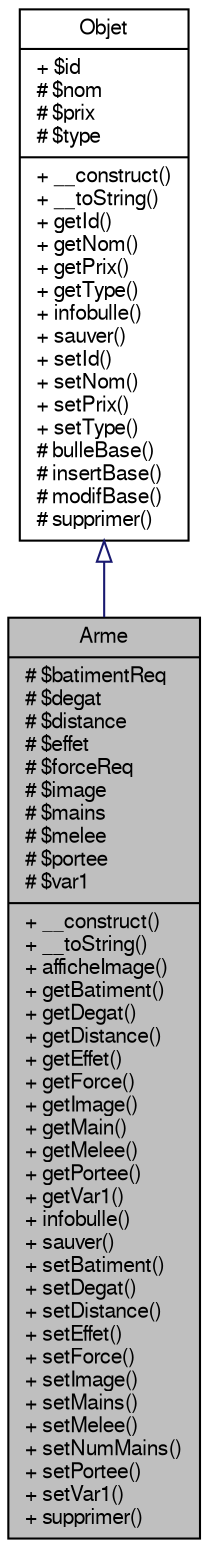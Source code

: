 digraph G
{
  bgcolor="transparent";
  edge [fontname="FreeSans",fontsize="10",labelfontname="FreeSans",labelfontsize="10"];
  node [fontname="FreeSans",fontsize="10",shape=record];
  Node1 [label="{Arme\n|# $batimentReq\l# $degat\l# $distance\l# $effet\l# $forceReq\l# $image\l# $mains\l# $melee\l# $portee\l# $var1\l|+ __construct()\l+ __toString()\l+ afficheImage()\l+ getBatiment()\l+ getDegat()\l+ getDistance()\l+ getEffet()\l+ getForce()\l+ getImage()\l+ getMain()\l+ getMelee()\l+ getPortee()\l+ getVar1()\l+ infobulle()\l+ sauver()\l+ setBatiment()\l+ setDegat()\l+ setDistance()\l+ setEffet()\l+ setForce()\l+ setImage()\l+ setMains()\l+ setMelee()\l+ setNumMains()\l+ setPortee()\l+ setVar1()\l+ supprimer()\l}",height=0.2,width=0.4,color="black", fillcolor="grey75", style="filled" fontcolor="black"];
  Node2 -> Node1 [dir=back,color="midnightblue",fontsize="10",style="solid",arrowtail="empty",fontname="FreeSans"];
  Node2 [label="{Objet\n|+ $id\l# $nom\l# $prix\l# $type\l|+ __construct()\l+ __toString()\l+ getId()\l+ getNom()\l+ getPrix()\l+ getType()\l+ infobulle()\l+ sauver()\l+ setId()\l+ setNom()\l+ setPrix()\l+ setType()\l# bulleBase()\l# insertBase()\l# modifBase()\l# supprimer()\l}",height=0.2,width=0.4,color="black",URL="$class_objet.html",tooltip="Classe abstraite représentant un objet."];
}
